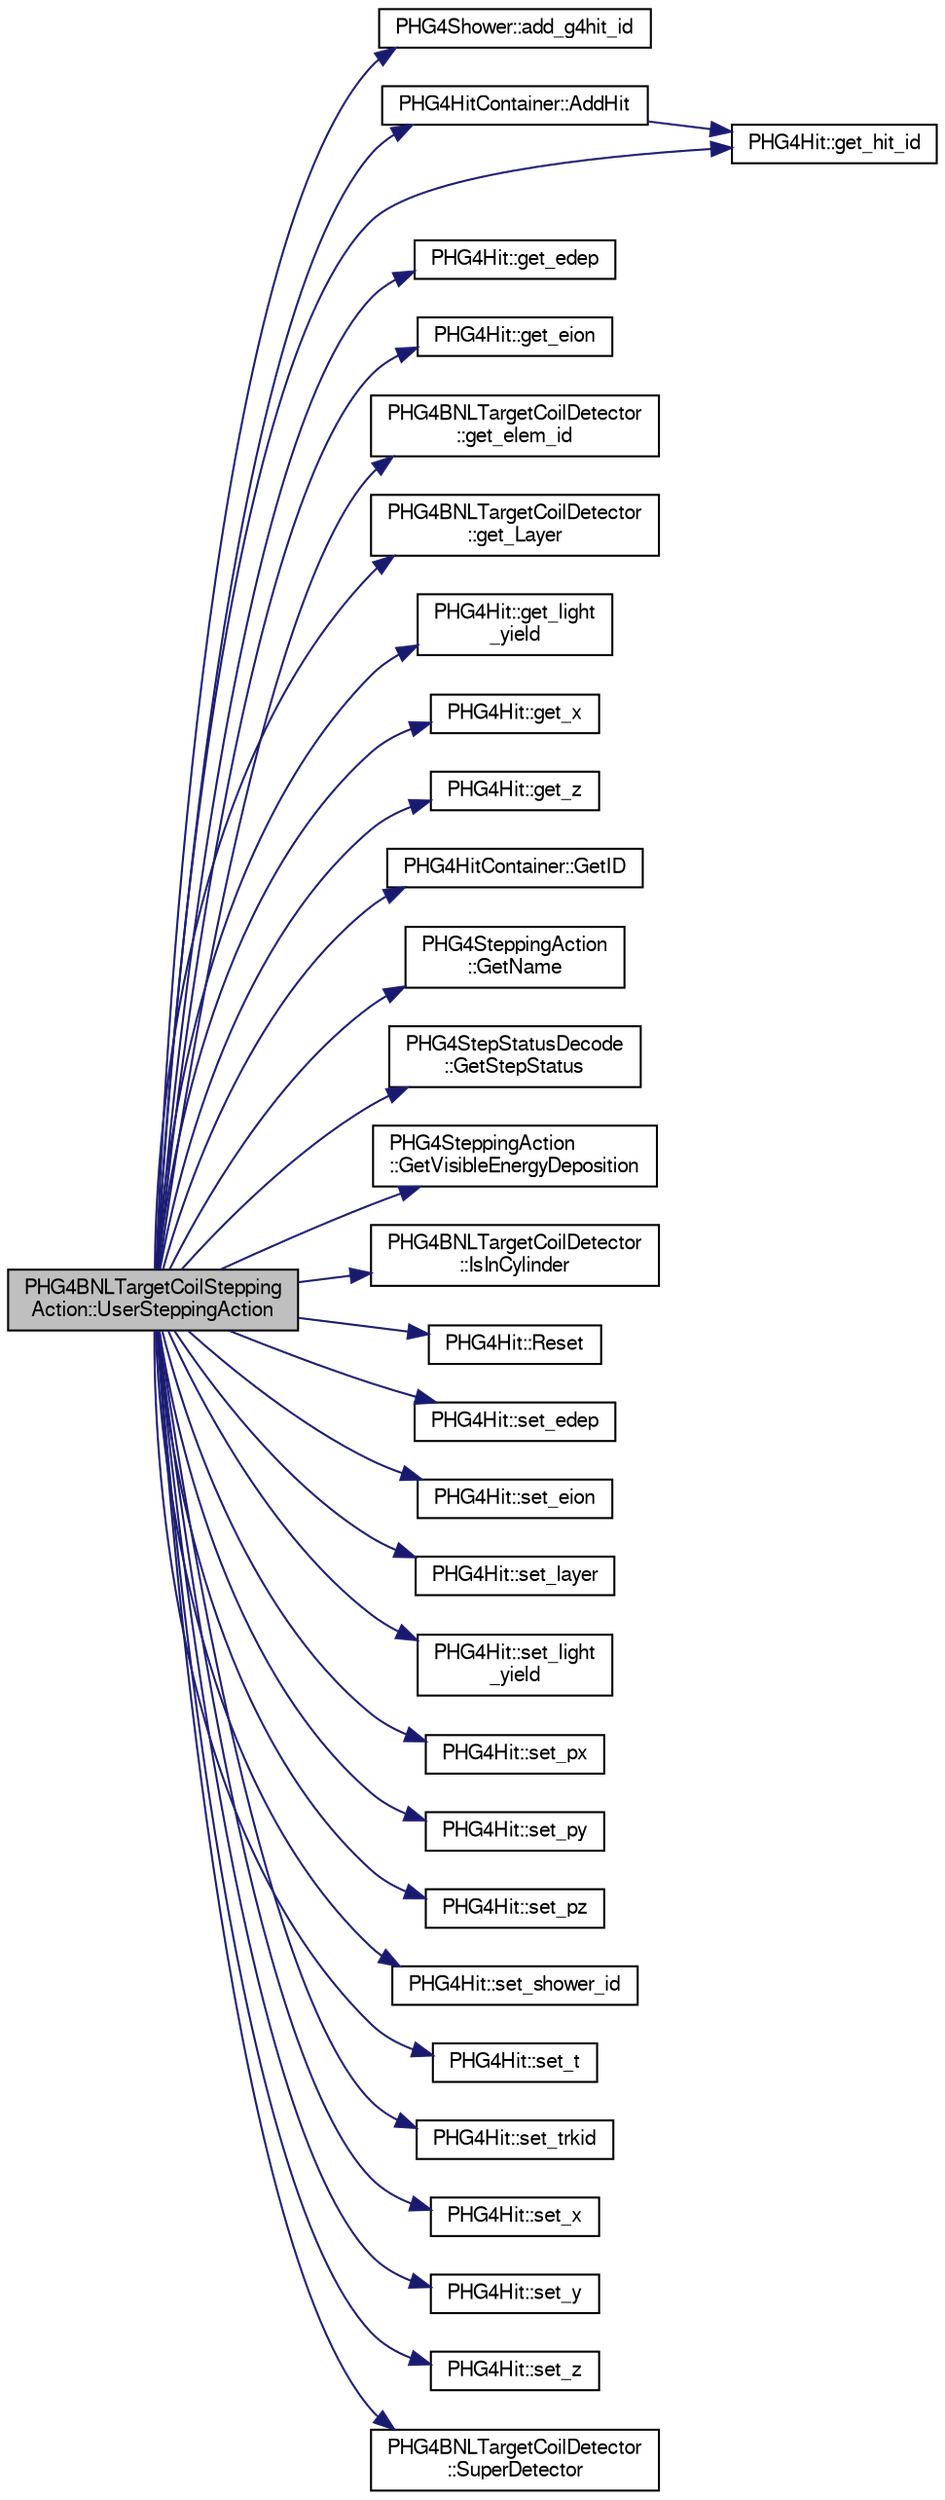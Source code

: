 digraph "PHG4BNLTargetCoilSteppingAction::UserSteppingAction"
{
  bgcolor="transparent";
  edge [fontname="FreeSans",fontsize="10",labelfontname="FreeSans",labelfontsize="10"];
  node [fontname="FreeSans",fontsize="10",shape=record];
  rankdir="LR";
  Node1 [label="PHG4BNLTargetCoilStepping\lAction::UserSteppingAction",height=0.2,width=0.4,color="black", fillcolor="grey75", style="filled" fontcolor="black"];
  Node1 -> Node2 [color="midnightblue",fontsize="10",style="solid",fontname="FreeSans"];
  Node2 [label="PHG4Shower::add_g4hit_id",height=0.2,width=0.4,color="black",URL="$db/d88/classPHG4Shower.html#aff36d66ca2bfafcb3528d98960fb89c4"];
  Node1 -> Node3 [color="midnightblue",fontsize="10",style="solid",fontname="FreeSans"];
  Node3 [label="PHG4HitContainer::AddHit",height=0.2,width=0.4,color="black",URL="$d4/d30/classPHG4HitContainer.html#a4df3ca68ecff69c9d7976b84fcc82e93"];
  Node3 -> Node4 [color="midnightblue",fontsize="10",style="solid",fontname="FreeSans"];
  Node4 [label="PHG4Hit::get_hit_id",height=0.2,width=0.4,color="black",URL="$d3/d9e/classPHG4Hit.html#acea6b2f3763d899e4de3765b9b5c6e51"];
  Node1 -> Node5 [color="midnightblue",fontsize="10",style="solid",fontname="FreeSans"];
  Node5 [label="PHG4Hit::get_edep",height=0.2,width=0.4,color="black",URL="$d3/d9e/classPHG4Hit.html#a299edb9d0b140d0456f8bfecdf9cac56"];
  Node1 -> Node6 [color="midnightblue",fontsize="10",style="solid",fontname="FreeSans"];
  Node6 [label="PHG4Hit::get_eion",height=0.2,width=0.4,color="black",URL="$d3/d9e/classPHG4Hit.html#ab8db2cb7bc978a58777600b2bd7a22ac"];
  Node1 -> Node7 [color="midnightblue",fontsize="10",style="solid",fontname="FreeSans"];
  Node7 [label="PHG4BNLTargetCoilDetector\l::get_elem_id",height=0.2,width=0.4,color="black",URL="$d7/d21/classPHG4BNLTargetCoilDetector.html#a74105d7831d94e07c994c206c44bc348"];
  Node1 -> Node4 [color="midnightblue",fontsize="10",style="solid",fontname="FreeSans"];
  Node1 -> Node8 [color="midnightblue",fontsize="10",style="solid",fontname="FreeSans"];
  Node8 [label="PHG4BNLTargetCoilDetector\l::get_Layer",height=0.2,width=0.4,color="black",URL="$d7/d21/classPHG4BNLTargetCoilDetector.html#a6cc5a8e1b905449fdd61d8f1b183512b"];
  Node1 -> Node9 [color="midnightblue",fontsize="10",style="solid",fontname="FreeSans"];
  Node9 [label="PHG4Hit::get_light\l_yield",height=0.2,width=0.4,color="black",URL="$d3/d9e/classPHG4Hit.html#a58aae50a4a38ecbc38878e98bb71a1c7"];
  Node1 -> Node10 [color="midnightblue",fontsize="10",style="solid",fontname="FreeSans"];
  Node10 [label="PHG4Hit::get_x",height=0.2,width=0.4,color="black",URL="$d3/d9e/classPHG4Hit.html#a69cc7aee827e3da7cf86e87418f9211b"];
  Node1 -> Node11 [color="midnightblue",fontsize="10",style="solid",fontname="FreeSans"];
  Node11 [label="PHG4Hit::get_z",height=0.2,width=0.4,color="black",URL="$d3/d9e/classPHG4Hit.html#a06fcf6b2cbcc8413ca3d6a172458e94e"];
  Node1 -> Node12 [color="midnightblue",fontsize="10",style="solid",fontname="FreeSans"];
  Node12 [label="PHG4HitContainer::GetID",height=0.2,width=0.4,color="black",URL="$d4/d30/classPHG4HitContainer.html#a5073671e6d35969dc3d421e2278229af"];
  Node1 -> Node13 [color="midnightblue",fontsize="10",style="solid",fontname="FreeSans"];
  Node13 [label="PHG4SteppingAction\l::GetName",height=0.2,width=0.4,color="black",URL="$df/d3f/classPHG4SteppingAction.html#a88ff50956245a2b72d459bad2004e1ca"];
  Node1 -> Node14 [color="midnightblue",fontsize="10",style="solid",fontname="FreeSans"];
  Node14 [label="PHG4StepStatusDecode\l::GetStepStatus",height=0.2,width=0.4,color="black",URL="$d2/df6/namespacePHG4StepStatusDecode.html#aeadff043ba4ca96f6011a5a8d7e803bf"];
  Node1 -> Node15 [color="midnightblue",fontsize="10",style="solid",fontname="FreeSans"];
  Node15 [label="PHG4SteppingAction\l::GetVisibleEnergyDeposition",height=0.2,width=0.4,color="black",URL="$df/d3f/classPHG4SteppingAction.html#a57aa751589ae9eb0c2e6563948e85513",tooltip="get amount of energy that can make scintillation light, in Unit of GeV. "];
  Node1 -> Node16 [color="midnightblue",fontsize="10",style="solid",fontname="FreeSans"];
  Node16 [label="PHG4BNLTargetCoilDetector\l::IsInCylinder",height=0.2,width=0.4,color="black",URL="$d7/d21/classPHG4BNLTargetCoilDetector.html#ab310aa717fa68673170b8452955defe6"];
  Node1 -> Node17 [color="midnightblue",fontsize="10",style="solid",fontname="FreeSans"];
  Node17 [label="PHG4Hit::Reset",height=0.2,width=0.4,color="black",URL="$d3/d9e/classPHG4Hit.html#a73b21baa3e6de2ae4c8101ca5293a9ed",tooltip="Clear Event. "];
  Node1 -> Node18 [color="midnightblue",fontsize="10",style="solid",fontname="FreeSans"];
  Node18 [label="PHG4Hit::set_edep",height=0.2,width=0.4,color="black",URL="$d3/d9e/classPHG4Hit.html#ad97bbe7fcf81822a93654afe0e540143"];
  Node1 -> Node19 [color="midnightblue",fontsize="10",style="solid",fontname="FreeSans"];
  Node19 [label="PHG4Hit::set_eion",height=0.2,width=0.4,color="black",URL="$d3/d9e/classPHG4Hit.html#a65d6d5bfd2a9e6fe2392fc57ac6c57d0"];
  Node1 -> Node20 [color="midnightblue",fontsize="10",style="solid",fontname="FreeSans"];
  Node20 [label="PHG4Hit::set_layer",height=0.2,width=0.4,color="black",URL="$d3/d9e/classPHG4Hit.html#a164f860f2c74482d5d26c220f19be1f1"];
  Node1 -> Node21 [color="midnightblue",fontsize="10",style="solid",fontname="FreeSans"];
  Node21 [label="PHG4Hit::set_light\l_yield",height=0.2,width=0.4,color="black",URL="$d3/d9e/classPHG4Hit.html#a40744d6a0270043b6feee33d7b522e99"];
  Node1 -> Node22 [color="midnightblue",fontsize="10",style="solid",fontname="FreeSans"];
  Node22 [label="PHG4Hit::set_px",height=0.2,width=0.4,color="black",URL="$d3/d9e/classPHG4Hit.html#a5454f2609bd0574d3beebff27c598c1d"];
  Node1 -> Node23 [color="midnightblue",fontsize="10",style="solid",fontname="FreeSans"];
  Node23 [label="PHG4Hit::set_py",height=0.2,width=0.4,color="black",URL="$d3/d9e/classPHG4Hit.html#a5c93815f1d3921153ac87c5ff0c8439d"];
  Node1 -> Node24 [color="midnightblue",fontsize="10",style="solid",fontname="FreeSans"];
  Node24 [label="PHG4Hit::set_pz",height=0.2,width=0.4,color="black",URL="$d3/d9e/classPHG4Hit.html#a5fe95d18c4dbfee43494b9b926d1df02"];
  Node1 -> Node25 [color="midnightblue",fontsize="10",style="solid",fontname="FreeSans"];
  Node25 [label="PHG4Hit::set_shower_id",height=0.2,width=0.4,color="black",URL="$d3/d9e/classPHG4Hit.html#a3bd1d01f13031802bc9956609c416a46"];
  Node1 -> Node26 [color="midnightblue",fontsize="10",style="solid",fontname="FreeSans"];
  Node26 [label="PHG4Hit::set_t",height=0.2,width=0.4,color="black",URL="$d3/d9e/classPHG4Hit.html#a5cced855d1a85cb380f993417f1e5b1a"];
  Node1 -> Node27 [color="midnightblue",fontsize="10",style="solid",fontname="FreeSans"];
  Node27 [label="PHG4Hit::set_trkid",height=0.2,width=0.4,color="black",URL="$d3/d9e/classPHG4Hit.html#ac4e7f18a0d54ec275128651928e69531"];
  Node1 -> Node28 [color="midnightblue",fontsize="10",style="solid",fontname="FreeSans"];
  Node28 [label="PHG4Hit::set_x",height=0.2,width=0.4,color="black",URL="$d3/d9e/classPHG4Hit.html#aa91398b4546e9d099443217e1577f79b"];
  Node1 -> Node29 [color="midnightblue",fontsize="10",style="solid",fontname="FreeSans"];
  Node29 [label="PHG4Hit::set_y",height=0.2,width=0.4,color="black",URL="$d3/d9e/classPHG4Hit.html#a3ab7971f354374b005f9a11fd761b53e"];
  Node1 -> Node30 [color="midnightblue",fontsize="10",style="solid",fontname="FreeSans"];
  Node30 [label="PHG4Hit::set_z",height=0.2,width=0.4,color="black",URL="$d3/d9e/classPHG4Hit.html#a896d7a45139f9cbc2e429127baa61715"];
  Node1 -> Node31 [color="midnightblue",fontsize="10",style="solid",fontname="FreeSans"];
  Node31 [label="PHG4BNLTargetCoilDetector\l::SuperDetector",height=0.2,width=0.4,color="black",URL="$d7/d21/classPHG4BNLTargetCoilDetector.html#ae3848aea7c8fc48866af5d922016584c"];
}
